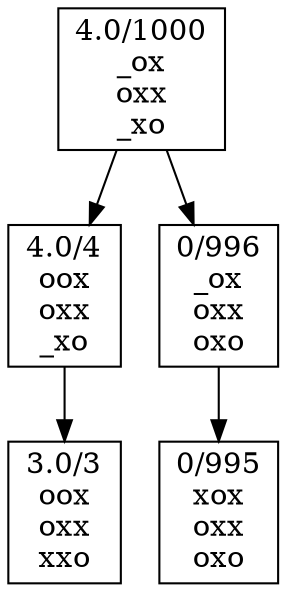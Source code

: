 digraph G {
    node [shape=box];
    "4.0/1000
_ox
oxx
_xo
" -> "4.0/4
oox
oxx
_xo
"
    "4.0/1000
_ox
oxx
_xo
" -> "0/996
_ox
oxx
oxo
"
    "4.0/4
oox
oxx
_xo
" -> "3.0/3
oox
oxx
xxo
"
    "0/996
_ox
oxx
oxo
" -> "0/995
xox
oxx
oxo
"
}
